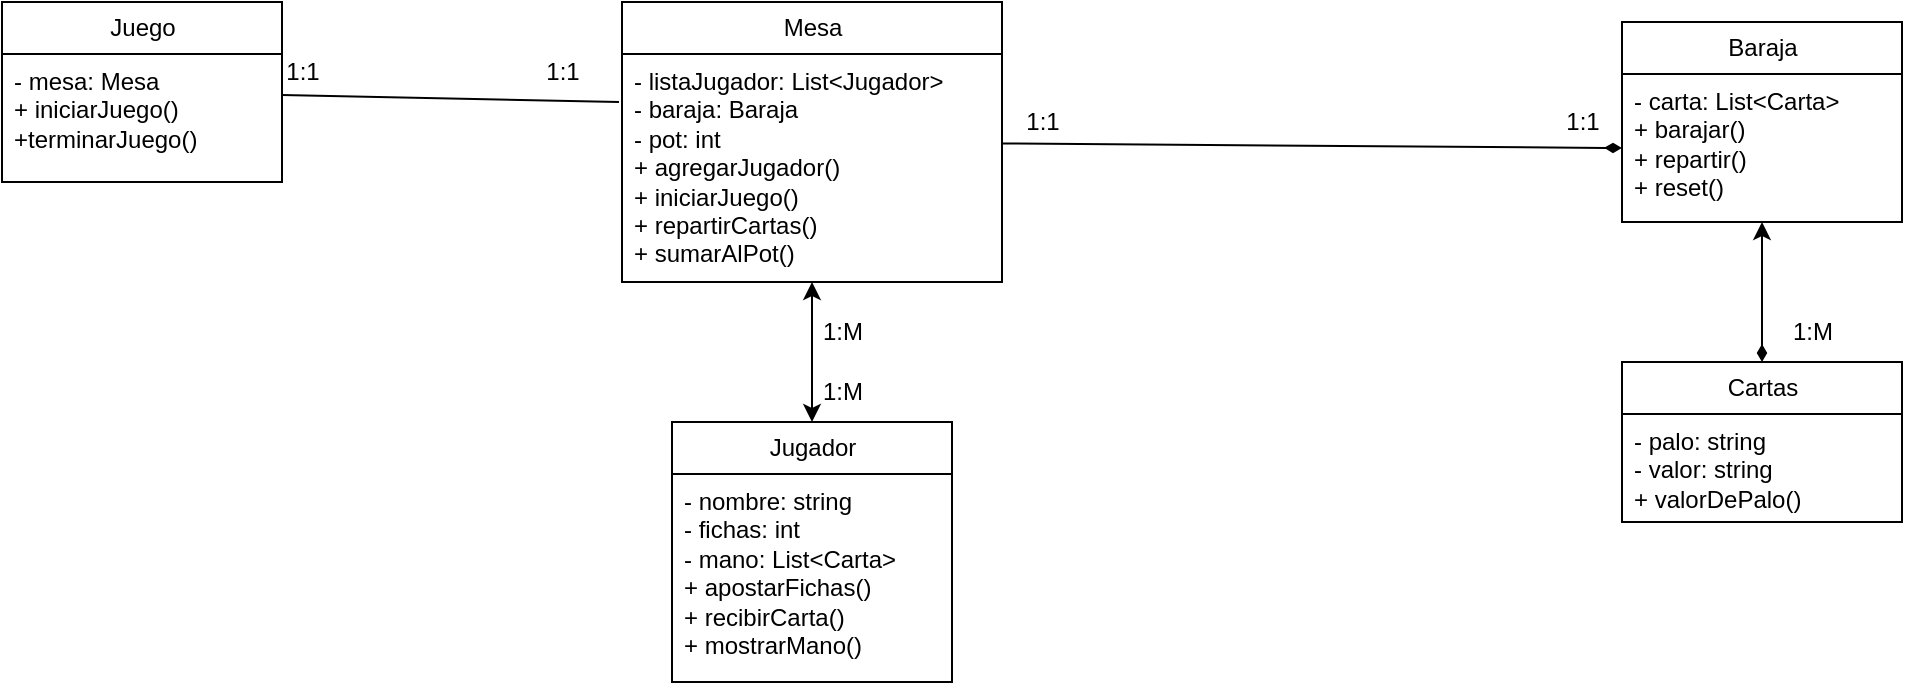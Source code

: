 <mxfile>
    <diagram id="uF_vpeSVCxGOivYUTh7v" name="Page-1">
        <mxGraphModel dx="750" dy="563" grid="1" gridSize="10" guides="1" tooltips="1" connect="1" arrows="1" fold="1" page="1" pageScale="1" pageWidth="2339" pageHeight="3300" math="0" shadow="0">
            <root>
                <mxCell id="0"/>
                <mxCell id="1" parent="0"/>
                <mxCell id="27" style="edgeStyle=none;html=1;entryX=0;entryY=0.5;entryDx=0;entryDy=0;startArrow=none;startFill=0;endArrow=diamondThin;endFill=1;" edge="1" parent="1" source="2" target="15">
                    <mxGeometry relative="1" as="geometry"/>
                </mxCell>
                <mxCell id="2" value="Mesa" style="swimlane;fontStyle=0;childLayout=stackLayout;horizontal=1;startSize=26;fillColor=none;horizontalStack=0;resizeParent=1;resizeParentMax=0;resizeLast=0;collapsible=1;marginBottom=0;html=1;" vertex="1" parent="1">
                    <mxGeometry x="350" y="170" width="190" height="140" as="geometry"/>
                </mxCell>
                <mxCell id="3" value="- listaJugador: List&amp;lt;Jugador&amp;gt;&lt;br&gt;- baraja: Baraja&lt;br&gt;- pot: int&lt;br&gt;+ agregarJugador()&lt;br&gt;+ iniciarJuego()&lt;br&gt;+ repartirCartas()&lt;br&gt;+ sumarAlPot()" style="text;strokeColor=none;fillColor=none;align=left;verticalAlign=top;spacingLeft=4;spacingRight=4;overflow=hidden;rotatable=0;points=[[0,0.5],[1,0.5]];portConstraint=eastwest;whiteSpace=wrap;html=1;" vertex="1" parent="2">
                    <mxGeometry y="26" width="190" height="114" as="geometry"/>
                </mxCell>
                <mxCell id="24" style="edgeStyle=none;html=1;entryX=0.5;entryY=1;entryDx=0;entryDy=0;entryPerimeter=0;startArrow=classic;startFill=1;" edge="1" parent="1" source="6" target="3">
                    <mxGeometry relative="1" as="geometry"/>
                </mxCell>
                <mxCell id="6" value="Jugador" style="swimlane;fontStyle=0;childLayout=stackLayout;horizontal=1;startSize=26;fillColor=none;horizontalStack=0;resizeParent=1;resizeParentMax=0;resizeLast=0;collapsible=1;marginBottom=0;html=1;" vertex="1" parent="1">
                    <mxGeometry x="375" y="380" width="140" height="130" as="geometry"/>
                </mxCell>
                <mxCell id="7" value="- nombre: string&lt;br&gt;- fichas: int&lt;br&gt;- mano: List&amp;lt;Carta&amp;gt;&lt;br&gt;+ apostarFichas()&lt;br&gt;+ recibirCarta()&lt;br&gt;+ mostrarMano()" style="text;strokeColor=none;fillColor=none;align=left;verticalAlign=top;spacingLeft=4;spacingRight=4;overflow=hidden;rotatable=0;points=[[0,0.5],[1,0.5]];portConstraint=eastwest;whiteSpace=wrap;html=1;" vertex="1" parent="6">
                    <mxGeometry y="26" width="140" height="104" as="geometry"/>
                </mxCell>
                <mxCell id="29" style="edgeStyle=none;html=1;startArrow=none;startFill=0;endArrow=none;endFill=0;entryX=-0.008;entryY=0.211;entryDx=0;entryDy=0;entryPerimeter=0;" edge="1" parent="1" source="10" target="3">
                    <mxGeometry relative="1" as="geometry">
                        <mxPoint x="340" y="220" as="targetPoint"/>
                    </mxGeometry>
                </mxCell>
                <mxCell id="10" value="Juego" style="swimlane;fontStyle=0;childLayout=stackLayout;horizontal=1;startSize=26;fillColor=none;horizontalStack=0;resizeParent=1;resizeParentMax=0;resizeLast=0;collapsible=1;marginBottom=0;html=1;" vertex="1" parent="1">
                    <mxGeometry x="40" y="170" width="140" height="90" as="geometry"/>
                </mxCell>
                <mxCell id="11" value="- mesa: Mesa&lt;br&gt;+ iniciarJuego()&lt;br&gt;+terminarJuego()" style="text;strokeColor=none;fillColor=none;align=left;verticalAlign=top;spacingLeft=4;spacingRight=4;overflow=hidden;rotatable=0;points=[[0,0.5],[1,0.5]];portConstraint=eastwest;whiteSpace=wrap;html=1;" vertex="1" parent="10">
                    <mxGeometry y="26" width="140" height="64" as="geometry"/>
                </mxCell>
                <mxCell id="14" value="Baraja" style="swimlane;fontStyle=0;childLayout=stackLayout;horizontal=1;startSize=26;fillColor=none;horizontalStack=0;resizeParent=1;resizeParentMax=0;resizeLast=0;collapsible=1;marginBottom=0;html=1;" vertex="1" parent="1">
                    <mxGeometry x="850" y="180" width="140" height="100" as="geometry"/>
                </mxCell>
                <mxCell id="15" value="- carta: List&amp;lt;Carta&amp;gt;&lt;br&gt;+ barajar()&lt;br&gt;+ repartir()&lt;br&gt;+ reset()" style="text;strokeColor=none;fillColor=none;align=left;verticalAlign=top;spacingLeft=4;spacingRight=4;overflow=hidden;rotatable=0;points=[[0,0.5],[1,0.5]];portConstraint=eastwest;whiteSpace=wrap;html=1;" vertex="1" parent="14">
                    <mxGeometry y="26" width="140" height="74" as="geometry"/>
                </mxCell>
                <mxCell id="22" style="edgeStyle=none;html=1;startArrow=diamondThin;startFill=1;" edge="1" parent="1" source="18">
                    <mxGeometry relative="1" as="geometry">
                        <mxPoint x="920" y="280" as="targetPoint"/>
                    </mxGeometry>
                </mxCell>
                <mxCell id="18" value="Cartas" style="swimlane;fontStyle=0;childLayout=stackLayout;horizontal=1;startSize=26;fillColor=none;horizontalStack=0;resizeParent=1;resizeParentMax=0;resizeLast=0;collapsible=1;marginBottom=0;html=1;" vertex="1" parent="1">
                    <mxGeometry x="850" y="350" width="140" height="80" as="geometry"/>
                </mxCell>
                <mxCell id="19" value="- palo: string&lt;br&gt;- valor: string&lt;br&gt;+ valorDePalo()" style="text;strokeColor=none;fillColor=none;align=left;verticalAlign=top;spacingLeft=4;spacingRight=4;overflow=hidden;rotatable=0;points=[[0,0.5],[1,0.5]];portConstraint=eastwest;whiteSpace=wrap;html=1;" vertex="1" parent="18">
                    <mxGeometry y="26" width="140" height="54" as="geometry"/>
                </mxCell>
                <mxCell id="23" value="1:M" style="text;html=1;align=center;verticalAlign=middle;resizable=0;points=[];autosize=1;strokeColor=none;fillColor=none;" vertex="1" parent="1">
                    <mxGeometry x="925" y="320" width="40" height="30" as="geometry"/>
                </mxCell>
                <mxCell id="25" value="1:M" style="text;html=1;align=center;verticalAlign=middle;resizable=0;points=[];autosize=1;strokeColor=none;fillColor=none;" vertex="1" parent="1">
                    <mxGeometry x="440" y="320" width="40" height="30" as="geometry"/>
                </mxCell>
                <mxCell id="28" value="1:1" style="text;html=1;align=center;verticalAlign=middle;resizable=0;points=[];autosize=1;strokeColor=none;fillColor=none;" vertex="1" parent="1">
                    <mxGeometry x="810" y="215" width="40" height="30" as="geometry"/>
                </mxCell>
                <mxCell id="30" value="1:1" style="text;html=1;align=center;verticalAlign=middle;resizable=0;points=[];autosize=1;strokeColor=none;fillColor=none;" vertex="1" parent="1">
                    <mxGeometry x="300" y="190" width="40" height="30" as="geometry"/>
                </mxCell>
                <mxCell id="31" value="1:1" style="text;html=1;align=center;verticalAlign=middle;resizable=0;points=[];autosize=1;strokeColor=none;fillColor=none;" vertex="1" parent="1">
                    <mxGeometry x="170" y="190" width="40" height="30" as="geometry"/>
                </mxCell>
                <mxCell id="32" value="1:M" style="text;html=1;align=center;verticalAlign=middle;resizable=0;points=[];autosize=1;strokeColor=none;fillColor=none;" vertex="1" parent="1">
                    <mxGeometry x="440" y="350" width="40" height="30" as="geometry"/>
                </mxCell>
                <mxCell id="33" value="1:1" style="text;html=1;align=center;verticalAlign=middle;resizable=0;points=[];autosize=1;strokeColor=none;fillColor=none;" vertex="1" parent="1">
                    <mxGeometry x="540" y="215" width="40" height="30" as="geometry"/>
                </mxCell>
            </root>
        </mxGraphModel>
    </diagram>
</mxfile>
